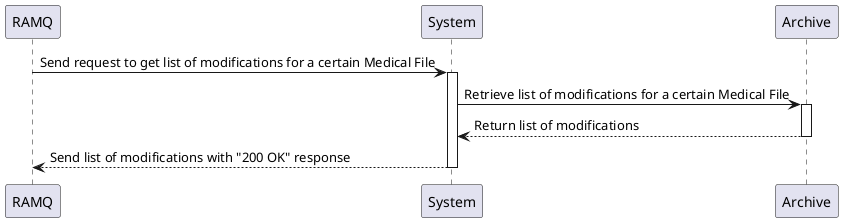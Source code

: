 @startuml getModifications

participant "RAMQ" as RAMQ
participant "System" as System
participant "Archive" as Archive

RAMQ -> System: Send request to get list of modifications for a certain Medical File
activate System
System -> Archive: Retrieve list of modifications for a certain Medical File
activate Archive
Archive --> System: Return list of modifications
deactivate Archive
System --> RAMQ: Send list of modifications with "200 OK" response

deactivate System

@enduml